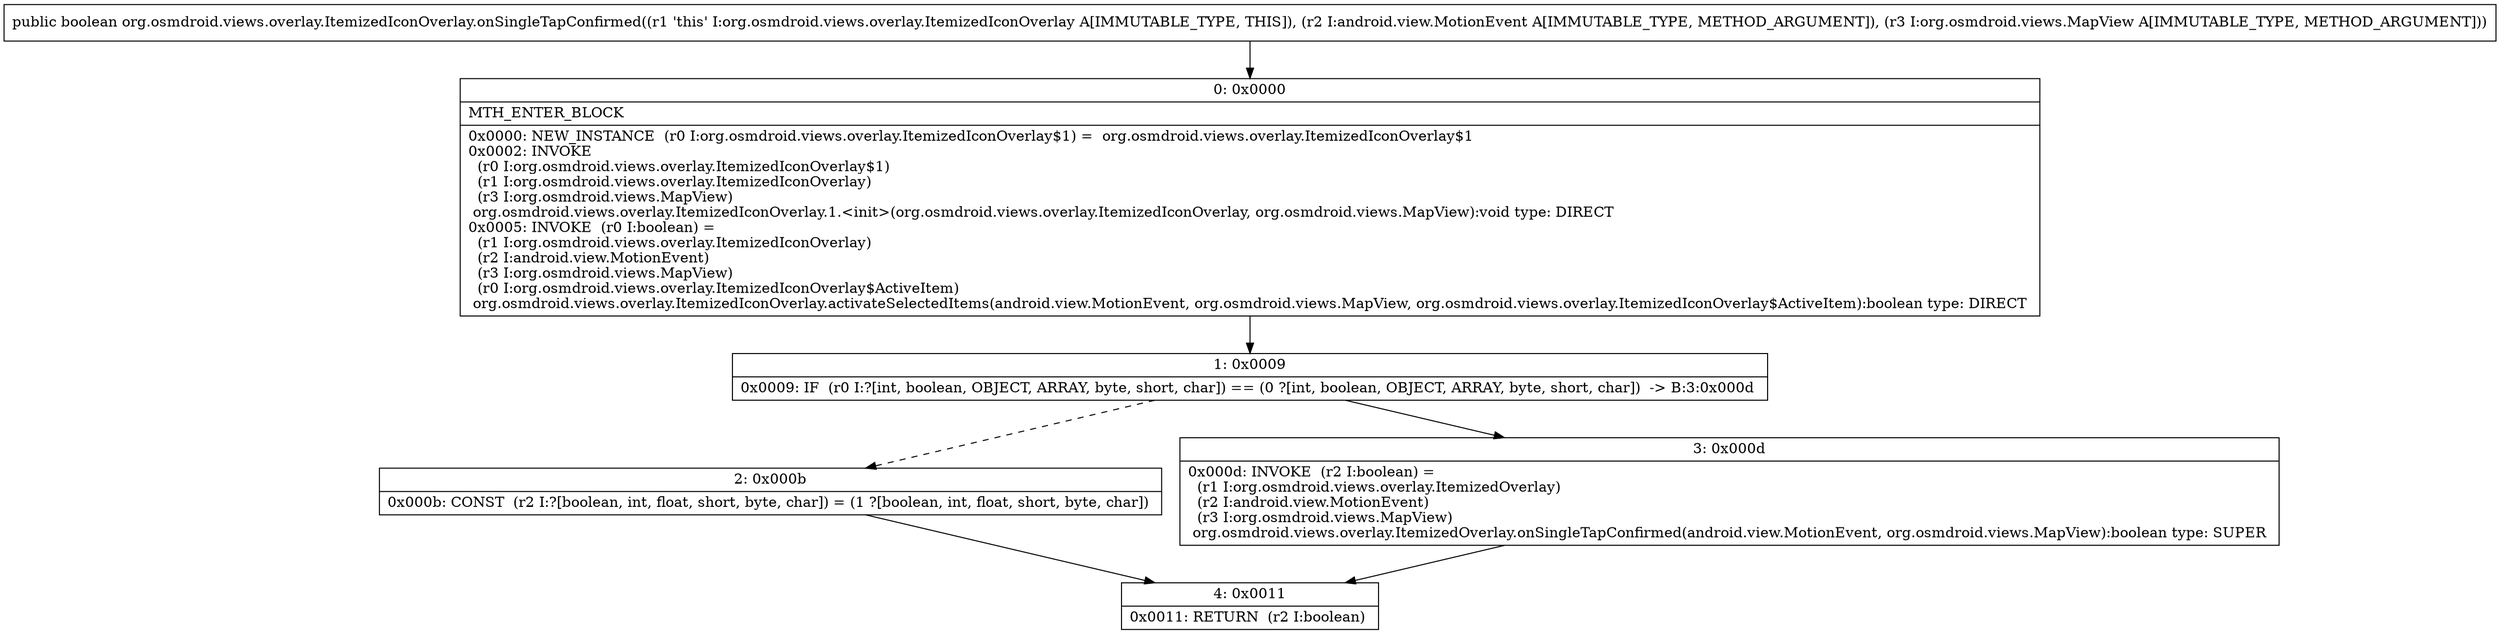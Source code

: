 digraph "CFG fororg.osmdroid.views.overlay.ItemizedIconOverlay.onSingleTapConfirmed(Landroid\/view\/MotionEvent;Lorg\/osmdroid\/views\/MapView;)Z" {
Node_0 [shape=record,label="{0\:\ 0x0000|MTH_ENTER_BLOCK\l|0x0000: NEW_INSTANCE  (r0 I:org.osmdroid.views.overlay.ItemizedIconOverlay$1) =  org.osmdroid.views.overlay.ItemizedIconOverlay$1 \l0x0002: INVOKE  \l  (r0 I:org.osmdroid.views.overlay.ItemizedIconOverlay$1)\l  (r1 I:org.osmdroid.views.overlay.ItemizedIconOverlay)\l  (r3 I:org.osmdroid.views.MapView)\l org.osmdroid.views.overlay.ItemizedIconOverlay.1.\<init\>(org.osmdroid.views.overlay.ItemizedIconOverlay, org.osmdroid.views.MapView):void type: DIRECT \l0x0005: INVOKE  (r0 I:boolean) = \l  (r1 I:org.osmdroid.views.overlay.ItemizedIconOverlay)\l  (r2 I:android.view.MotionEvent)\l  (r3 I:org.osmdroid.views.MapView)\l  (r0 I:org.osmdroid.views.overlay.ItemizedIconOverlay$ActiveItem)\l org.osmdroid.views.overlay.ItemizedIconOverlay.activateSelectedItems(android.view.MotionEvent, org.osmdroid.views.MapView, org.osmdroid.views.overlay.ItemizedIconOverlay$ActiveItem):boolean type: DIRECT \l}"];
Node_1 [shape=record,label="{1\:\ 0x0009|0x0009: IF  (r0 I:?[int, boolean, OBJECT, ARRAY, byte, short, char]) == (0 ?[int, boolean, OBJECT, ARRAY, byte, short, char])  \-\> B:3:0x000d \l}"];
Node_2 [shape=record,label="{2\:\ 0x000b|0x000b: CONST  (r2 I:?[boolean, int, float, short, byte, char]) = (1 ?[boolean, int, float, short, byte, char]) \l}"];
Node_3 [shape=record,label="{3\:\ 0x000d|0x000d: INVOKE  (r2 I:boolean) = \l  (r1 I:org.osmdroid.views.overlay.ItemizedOverlay)\l  (r2 I:android.view.MotionEvent)\l  (r3 I:org.osmdroid.views.MapView)\l org.osmdroid.views.overlay.ItemizedOverlay.onSingleTapConfirmed(android.view.MotionEvent, org.osmdroid.views.MapView):boolean type: SUPER \l}"];
Node_4 [shape=record,label="{4\:\ 0x0011|0x0011: RETURN  (r2 I:boolean) \l}"];
MethodNode[shape=record,label="{public boolean org.osmdroid.views.overlay.ItemizedIconOverlay.onSingleTapConfirmed((r1 'this' I:org.osmdroid.views.overlay.ItemizedIconOverlay A[IMMUTABLE_TYPE, THIS]), (r2 I:android.view.MotionEvent A[IMMUTABLE_TYPE, METHOD_ARGUMENT]), (r3 I:org.osmdroid.views.MapView A[IMMUTABLE_TYPE, METHOD_ARGUMENT])) }"];
MethodNode -> Node_0;
Node_0 -> Node_1;
Node_1 -> Node_2[style=dashed];
Node_1 -> Node_3;
Node_2 -> Node_4;
Node_3 -> Node_4;
}


